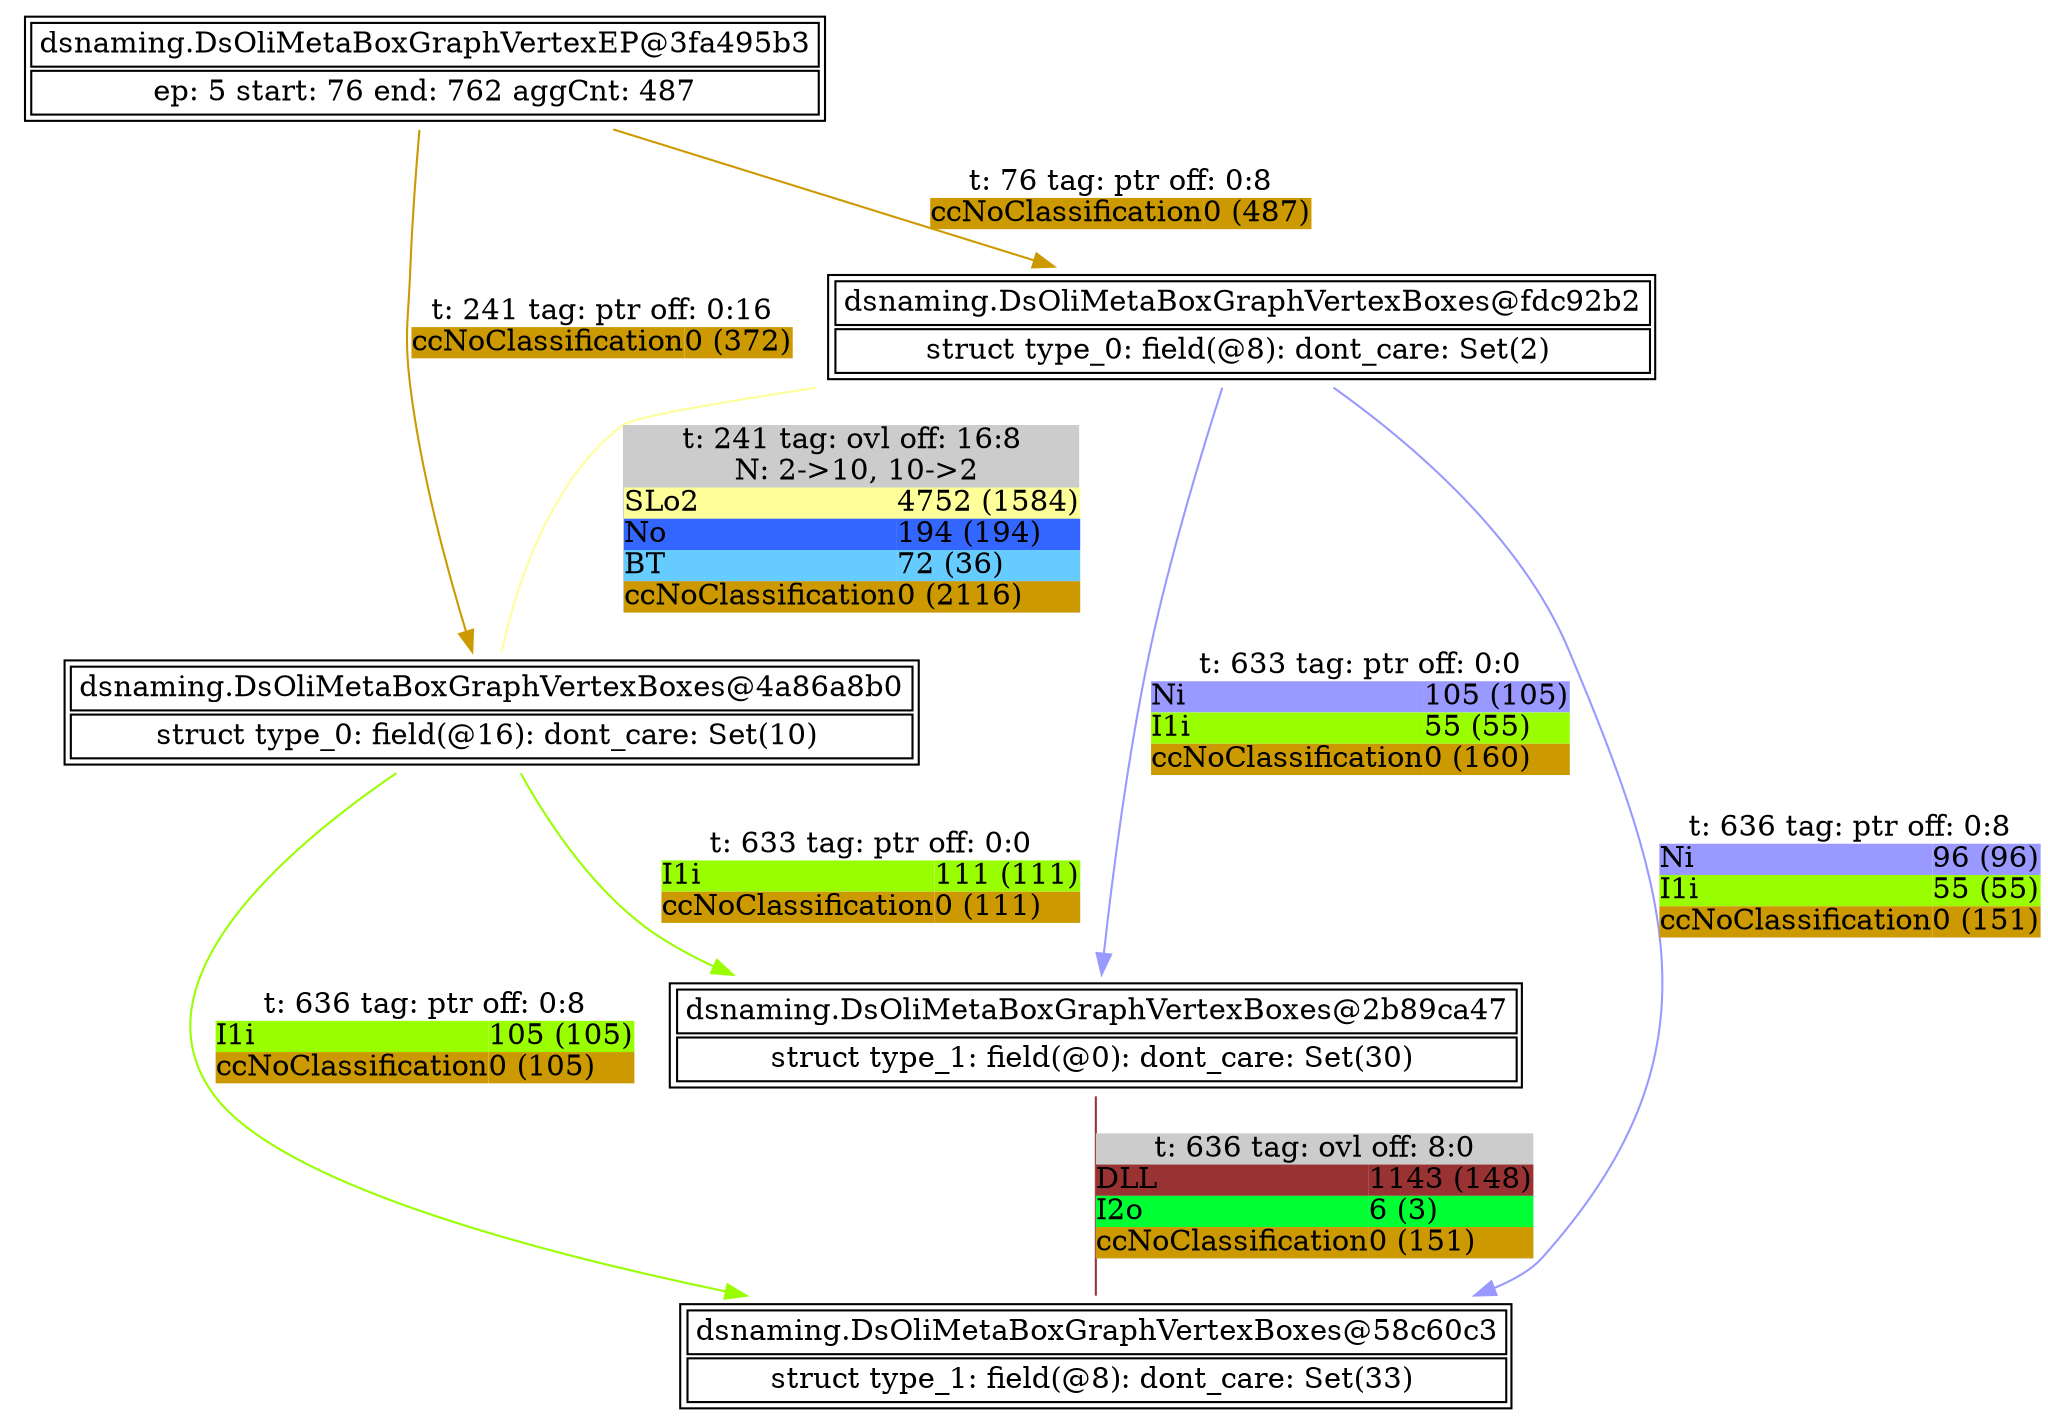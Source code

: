 digraph G {
	"dsnaming.DsOliMetaBoxGraphVertexEP@3fa495b3" -> "dsnaming.DsOliMetaBoxGraphVertexBoxes@4a86a8b0" [color = "#CC9900", label = <<TABLE BORDER="0" ALIGN="left" COLOR="black" CELLBORDER="0"  CELLPADDING="0" CELLSPACING="0"><TR><TD COLSPAN="2">t: 241 tag: ptr off: 0:16</TD></TR><TR><TD ALIGN="left" BGCOLOR="#CC9900">ccNoClassification</TD><TD ALIGN="left" BGCOLOR="#CC9900">0 (372)</TD></TR></TABLE>>]
	"dsnaming.DsOliMetaBoxGraphVertexEP@3fa495b3" -> "dsnaming.DsOliMetaBoxGraphVertexBoxes@fdc92b2" [color = "#CC9900", label = <<TABLE BORDER="0" ALIGN="left" COLOR="black" CELLBORDER="0"  CELLPADDING="0" CELLSPACING="0"><TR><TD COLSPAN="2">t: 76 tag: ptr off: 0:8</TD></TR><TR><TD ALIGN="left" BGCOLOR="#CC9900">ccNoClassification</TD><TD ALIGN="left" BGCOLOR="#CC9900">0 (487)</TD></TR></TABLE>>]
	"dsnaming.DsOliMetaBoxGraphVertexBoxes@fdc92b2" -> "dsnaming.DsOliMetaBoxGraphVertexBoxes@58c60c3" [color = "#9999FF", label = <<TABLE BORDER="0" ALIGN="left" COLOR="black" CELLBORDER="0"  CELLPADDING="0" CELLSPACING="0"><TR><TD COLSPAN="2">t: 636 tag: ptr off: 0:8</TD></TR><TR><TD ALIGN="left" BGCOLOR="#9999FF">Ni</TD><TD ALIGN="left" BGCOLOR="#9999FF">96 (96)</TD></TR><TR><TD ALIGN="left" BGCOLOR="#99FF00">I1i</TD><TD ALIGN="left" BGCOLOR="#99FF00">55 (55)</TD></TR><TR><TD ALIGN="left" BGCOLOR="#CC9900">ccNoClassification</TD><TD ALIGN="left" BGCOLOR="#CC9900">0 (151)</TD></TR></TABLE>>]
	"dsnaming.DsOliMetaBoxGraphVertexBoxes@4a86a8b0" -> "dsnaming.DsOliMetaBoxGraphVertexBoxes@2b89ca47" [color = "#99FF00", label = <<TABLE BORDER="0" ALIGN="left" COLOR="black" CELLBORDER="0"  CELLPADDING="0" CELLSPACING="0"><TR><TD COLSPAN="2">t: 633 tag: ptr off: 0:0</TD></TR><TR><TD ALIGN="left" BGCOLOR="#99FF00">I1i</TD><TD ALIGN="left" BGCOLOR="#99FF00">111 (111)</TD></TR><TR><TD ALIGN="left" BGCOLOR="#CC9900">ccNoClassification</TD><TD ALIGN="left" BGCOLOR="#CC9900">0 (111)</TD></TR></TABLE>>]
	"dsnaming.DsOliMetaBoxGraphVertexBoxes@2b89ca47" -> "dsnaming.DsOliMetaBoxGraphVertexBoxes@58c60c3" [dir = none, label = <<TABLE BORDER="0" ALIGN="left" BGCOLOR="#CCCCCC" COLOR="black" CELLBORDER="0" CELLPADDING="0" CELLSPACING="0"><TR><TD COLSPAN="2">t: 636 tag: ovl off: 8:0</TD></TR><TR><TD ALIGN="left" BGCOLOR="#993333">DLL</TD><TD ALIGN="left" BGCOLOR="#993333">1143 (148)</TD></TR><TR><TD ALIGN="left" BGCOLOR="#00FF33">I2o</TD><TD ALIGN="left" BGCOLOR="#00FF33">6 (3)</TD></TR><TR><TD ALIGN="left" BGCOLOR="#CC9900">ccNoClassification</TD><TD ALIGN="left" BGCOLOR="#CC9900">0 (151)</TD></TR></TABLE>>, color = "#993333"]
	"dsnaming.DsOliMetaBoxGraphVertexBoxes@4a86a8b0" -> "dsnaming.DsOliMetaBoxGraphVertexBoxes@58c60c3" [color = "#99FF00", label = <<TABLE BORDER="0" ALIGN="left" COLOR="black" CELLBORDER="0"  CELLPADDING="0" CELLSPACING="0"><TR><TD COLSPAN="2">t: 636 tag: ptr off: 0:8</TD></TR><TR><TD ALIGN="left" BGCOLOR="#99FF00">I1i</TD><TD ALIGN="left" BGCOLOR="#99FF00">105 (105)</TD></TR><TR><TD ALIGN="left" BGCOLOR="#CC9900">ccNoClassification</TD><TD ALIGN="left" BGCOLOR="#CC9900">0 (105)</TD></TR></TABLE>>]
	"dsnaming.DsOliMetaBoxGraphVertexBoxes@fdc92b2" -> "dsnaming.DsOliMetaBoxGraphVertexBoxes@2b89ca47" [color = "#9999FF", label = <<TABLE BORDER="0" ALIGN="left" COLOR="black" CELLBORDER="0"  CELLPADDING="0" CELLSPACING="0"><TR><TD COLSPAN="2">t: 633 tag: ptr off: 0:0</TD></TR><TR><TD ALIGN="left" BGCOLOR="#9999FF">Ni</TD><TD ALIGN="left" BGCOLOR="#9999FF">105 (105)</TD></TR><TR><TD ALIGN="left" BGCOLOR="#99FF00">I1i</TD><TD ALIGN="left" BGCOLOR="#99FF00">55 (55)</TD></TR><TR><TD ALIGN="left" BGCOLOR="#CC9900">ccNoClassification</TD><TD ALIGN="left" BGCOLOR="#CC9900">0 (160)</TD></TR></TABLE>>]
	"dsnaming.DsOliMetaBoxGraphVertexBoxes@fdc92b2" -> "dsnaming.DsOliMetaBoxGraphVertexBoxes@4a86a8b0" [dir = none, label = <<TABLE BORDER="0" ALIGN="left" BGCOLOR="#CCCCCC" COLOR="black" CELLBORDER="0" CELLPADDING="0" CELLSPACING="0"><TR><TD COLSPAN="2">t: 241 tag: ovl off: 16:8</TD></TR><TR><TD COLSPAN="2"> N: 2-&gt;10, 10-&gt;2</TD></TR><TR><TD ALIGN="left" BGCOLOR="#FFFF99">SLo2</TD><TD ALIGN="left" BGCOLOR="#FFFF99">4752 (1584)</TD></TR><TR><TD ALIGN="left" BGCOLOR="#3366FF">No</TD><TD ALIGN="left" BGCOLOR="#3366FF">194 (194)</TD></TR><TR><TD ALIGN="left" BGCOLOR="#66CCFF">BT</TD><TD ALIGN="left" BGCOLOR="#66CCFF">72 (36)</TD></TR><TR><TD ALIGN="left" BGCOLOR="#CC9900">ccNoClassification</TD><TD ALIGN="left" BGCOLOR="#CC9900">0 (2116)</TD></TR></TABLE>>, color = "#FFFF99"]
	subgraph connected_vertices {
		rankdir = LR
		"dsnaming.DsOliMetaBoxGraphVertexBoxes@2b89ca47"  [label = <<TABLE><TR><TD COLSPAN="2">dsnaming.DsOliMetaBoxGraphVertexBoxes@2b89ca47</TD></TR><TR><TD COLSPAN="2">struct type_1: field(@0): dont_care: Set(30) </TD></TR></TABLE>>, shape = none]
		"dsnaming.DsOliMetaBoxGraphVertexEP@3fa495b3"  [label = <<TABLE><TR><TD COLSPAN="2">dsnaming.DsOliMetaBoxGraphVertexEP@3fa495b3</TD></TR><TR><TD COLSPAN="2">ep: 5 start: 76 end: 762 aggCnt: 487</TD></TR></TABLE>>, shape = none]
		"dsnaming.DsOliMetaBoxGraphVertexBoxes@fdc92b2"  [label = <<TABLE><TR><TD COLSPAN="2">dsnaming.DsOliMetaBoxGraphVertexBoxes@fdc92b2</TD></TR><TR><TD COLSPAN="2">struct type_0: field(@8): dont_care: Set(2) </TD></TR></TABLE>>, shape = none]
		"dsnaming.DsOliMetaBoxGraphVertexBoxes@4a86a8b0"  [label = <<TABLE><TR><TD COLSPAN="2">dsnaming.DsOliMetaBoxGraphVertexBoxes@4a86a8b0</TD></TR><TR><TD COLSPAN="2">struct type_0: field(@16): dont_care: Set(10) </TD></TR></TABLE>>, shape = none]
		"dsnaming.DsOliMetaBoxGraphVertexBoxes@58c60c3"  [label = <<TABLE><TR><TD COLSPAN="2">dsnaming.DsOliMetaBoxGraphVertexBoxes@58c60c3</TD></TR><TR><TD COLSPAN="2">struct type_1: field(@8): dont_care: Set(33) </TD></TR></TABLE>>, shape = none]
	}
}